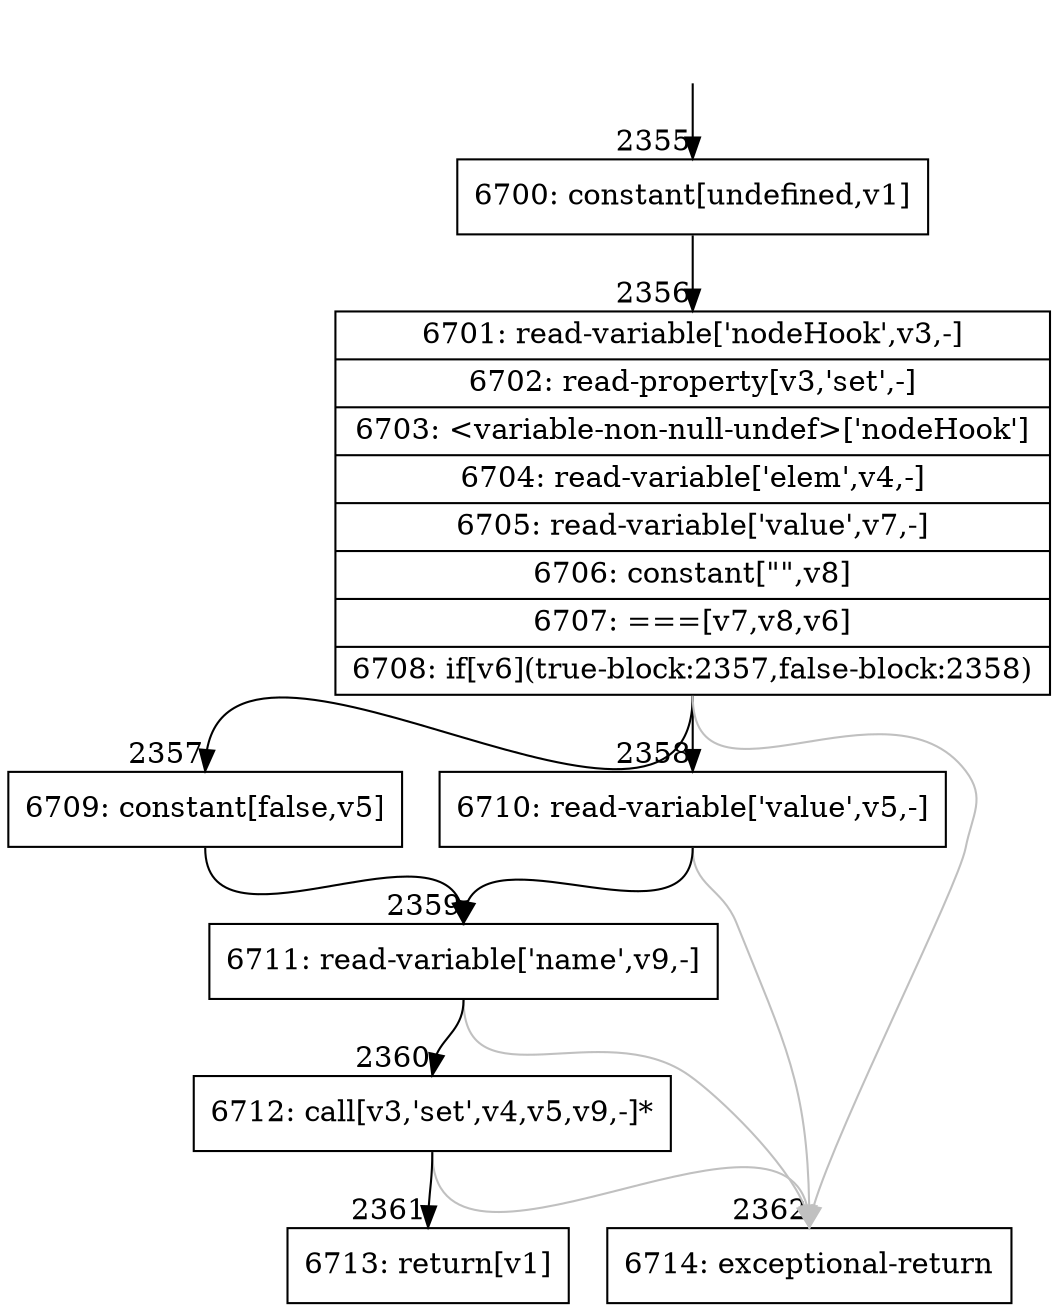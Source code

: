 digraph {
rankdir="TD"
BB_entry156[shape=none,label=""];
BB_entry156 -> BB2355 [tailport=s, headport=n, headlabel="    2355"]
BB2355 [shape=record label="{6700: constant[undefined,v1]}" ] 
BB2355 -> BB2356 [tailport=s, headport=n, headlabel="      2356"]
BB2356 [shape=record label="{6701: read-variable['nodeHook',v3,-]|6702: read-property[v3,'set',-]|6703: \<variable-non-null-undef\>['nodeHook']|6704: read-variable['elem',v4,-]|6705: read-variable['value',v7,-]|6706: constant[\"\",v8]|6707: ===[v7,v8,v6]|6708: if[v6](true-block:2357,false-block:2358)}" ] 
BB2356 -> BB2357 [tailport=s, headport=n, headlabel="      2357"]
BB2356 -> BB2358 [tailport=s, headport=n, headlabel="      2358"]
BB2356 -> BB2362 [tailport=s, headport=n, color=gray, headlabel="      2362"]
BB2357 [shape=record label="{6709: constant[false,v5]}" ] 
BB2357 -> BB2359 [tailport=s, headport=n, headlabel="      2359"]
BB2358 [shape=record label="{6710: read-variable['value',v5,-]}" ] 
BB2358 -> BB2359 [tailport=s, headport=n]
BB2358 -> BB2362 [tailport=s, headport=n, color=gray]
BB2359 [shape=record label="{6711: read-variable['name',v9,-]}" ] 
BB2359 -> BB2360 [tailport=s, headport=n, headlabel="      2360"]
BB2359 -> BB2362 [tailport=s, headport=n, color=gray]
BB2360 [shape=record label="{6712: call[v3,'set',v4,v5,v9,-]*}" ] 
BB2360 -> BB2361 [tailport=s, headport=n, headlabel="      2361"]
BB2360 -> BB2362 [tailport=s, headport=n, color=gray]
BB2361 [shape=record label="{6713: return[v1]}" ] 
BB2362 [shape=record label="{6714: exceptional-return}" ] 
}
